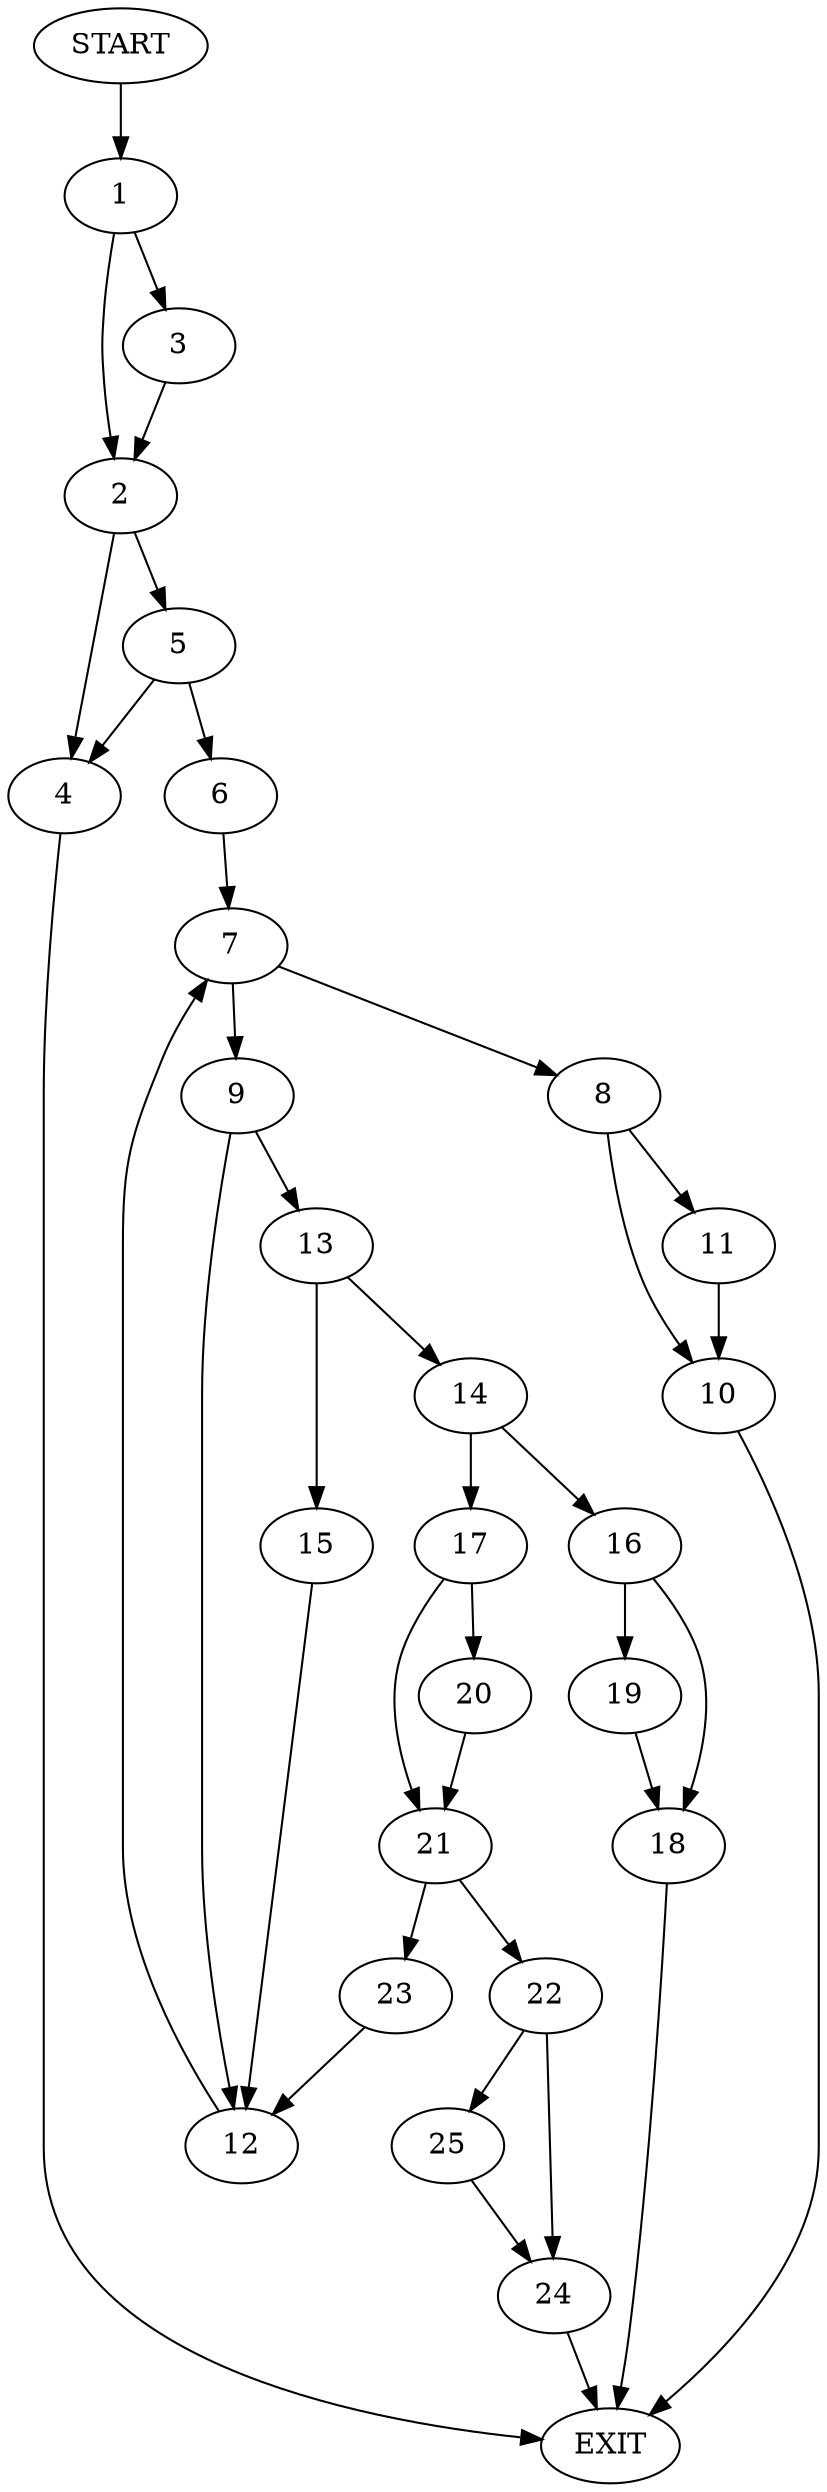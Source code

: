 digraph {
0 [label="START"]
26 [label="EXIT"]
0 -> 1
1 -> 2
1 -> 3
2 -> 4
2 -> 5
3 -> 2
5 -> 6
5 -> 4
4 -> 26
6 -> 7
7 -> 8
7 -> 9
8 -> 10
8 -> 11
9 -> 12
9 -> 13
13 -> 14
13 -> 15
12 -> 7
14 -> 16
14 -> 17
15 -> 12
16 -> 18
16 -> 19
17 -> 20
17 -> 21
19 -> 18
18 -> 26
20 -> 21
21 -> 22
21 -> 23
23 -> 12
22 -> 24
22 -> 25
24 -> 26
25 -> 24
10 -> 26
11 -> 10
}
